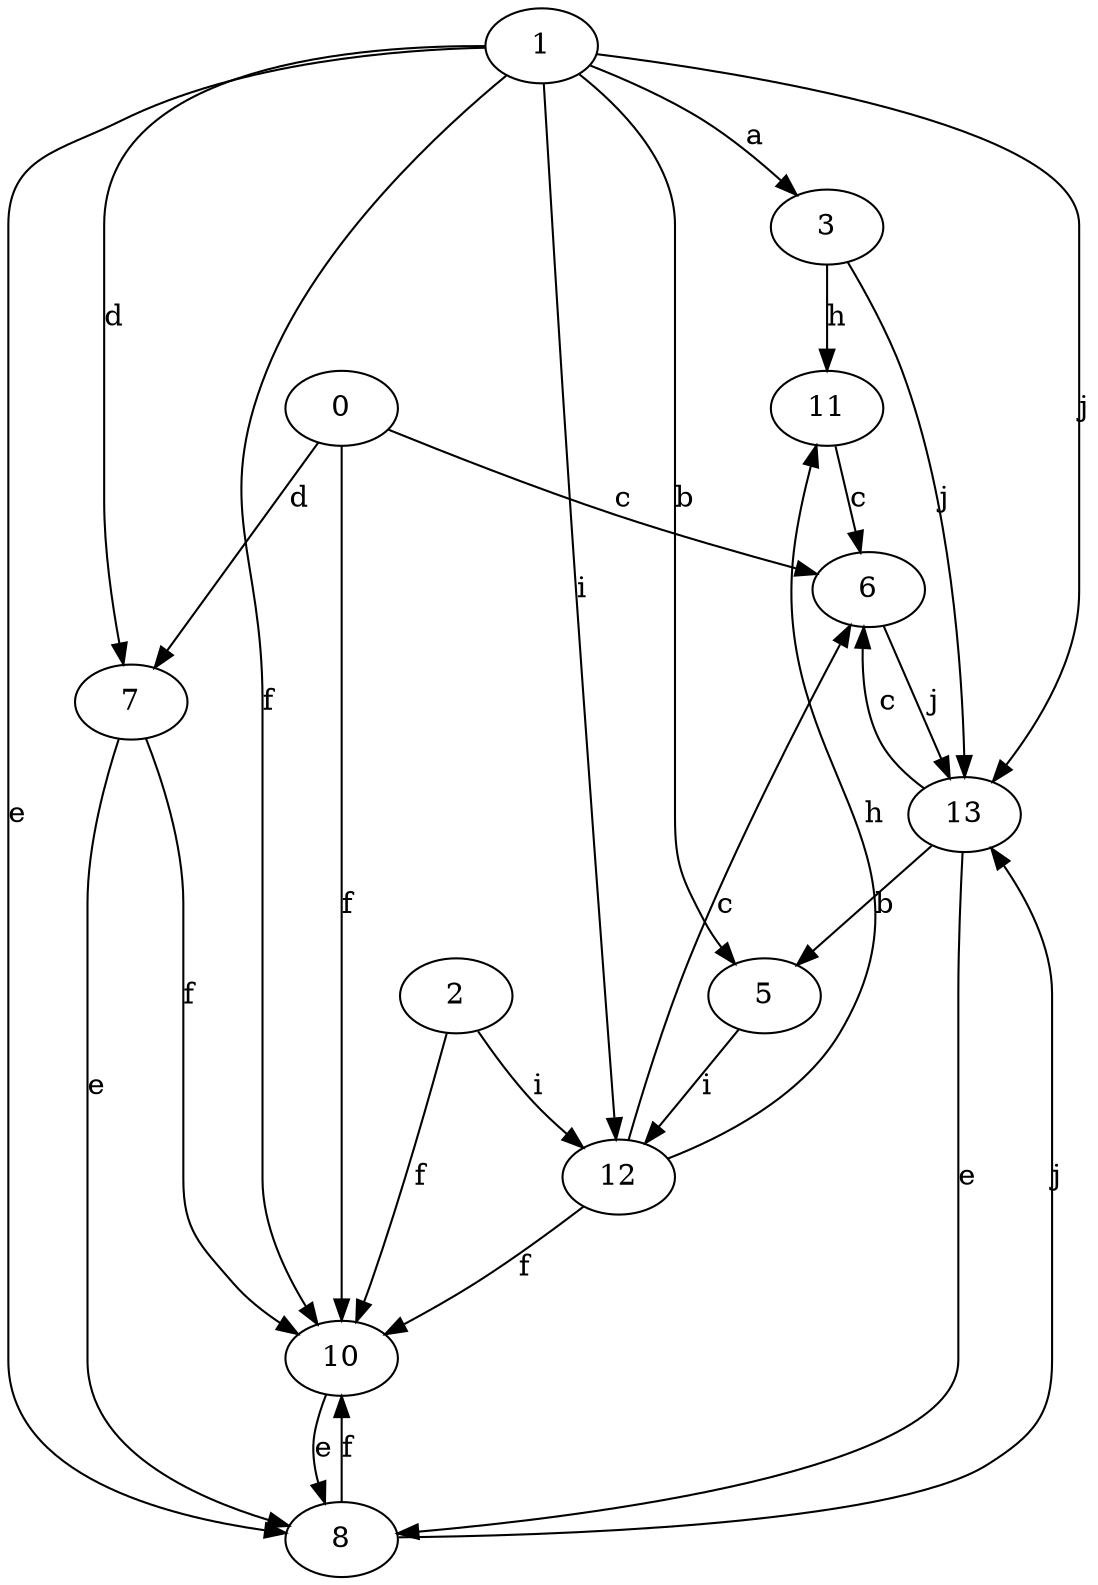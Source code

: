 strict digraph  {
1;
2;
3;
0;
5;
6;
7;
8;
10;
11;
12;
13;
1 -> 3  [label=a];
1 -> 5  [label=b];
1 -> 7  [label=d];
1 -> 8  [label=e];
1 -> 10  [label=f];
1 -> 12  [label=i];
1 -> 13  [label=j];
2 -> 10  [label=f];
2 -> 12  [label=i];
3 -> 11  [label=h];
3 -> 13  [label=j];
0 -> 6  [label=c];
0 -> 7  [label=d];
0 -> 10  [label=f];
5 -> 12  [label=i];
6 -> 13  [label=j];
7 -> 8  [label=e];
7 -> 10  [label=f];
8 -> 10  [label=f];
8 -> 13  [label=j];
10 -> 8  [label=e];
11 -> 6  [label=c];
12 -> 6  [label=c];
12 -> 10  [label=f];
12 -> 11  [label=h];
13 -> 5  [label=b];
13 -> 6  [label=c];
13 -> 8  [label=e];
}
